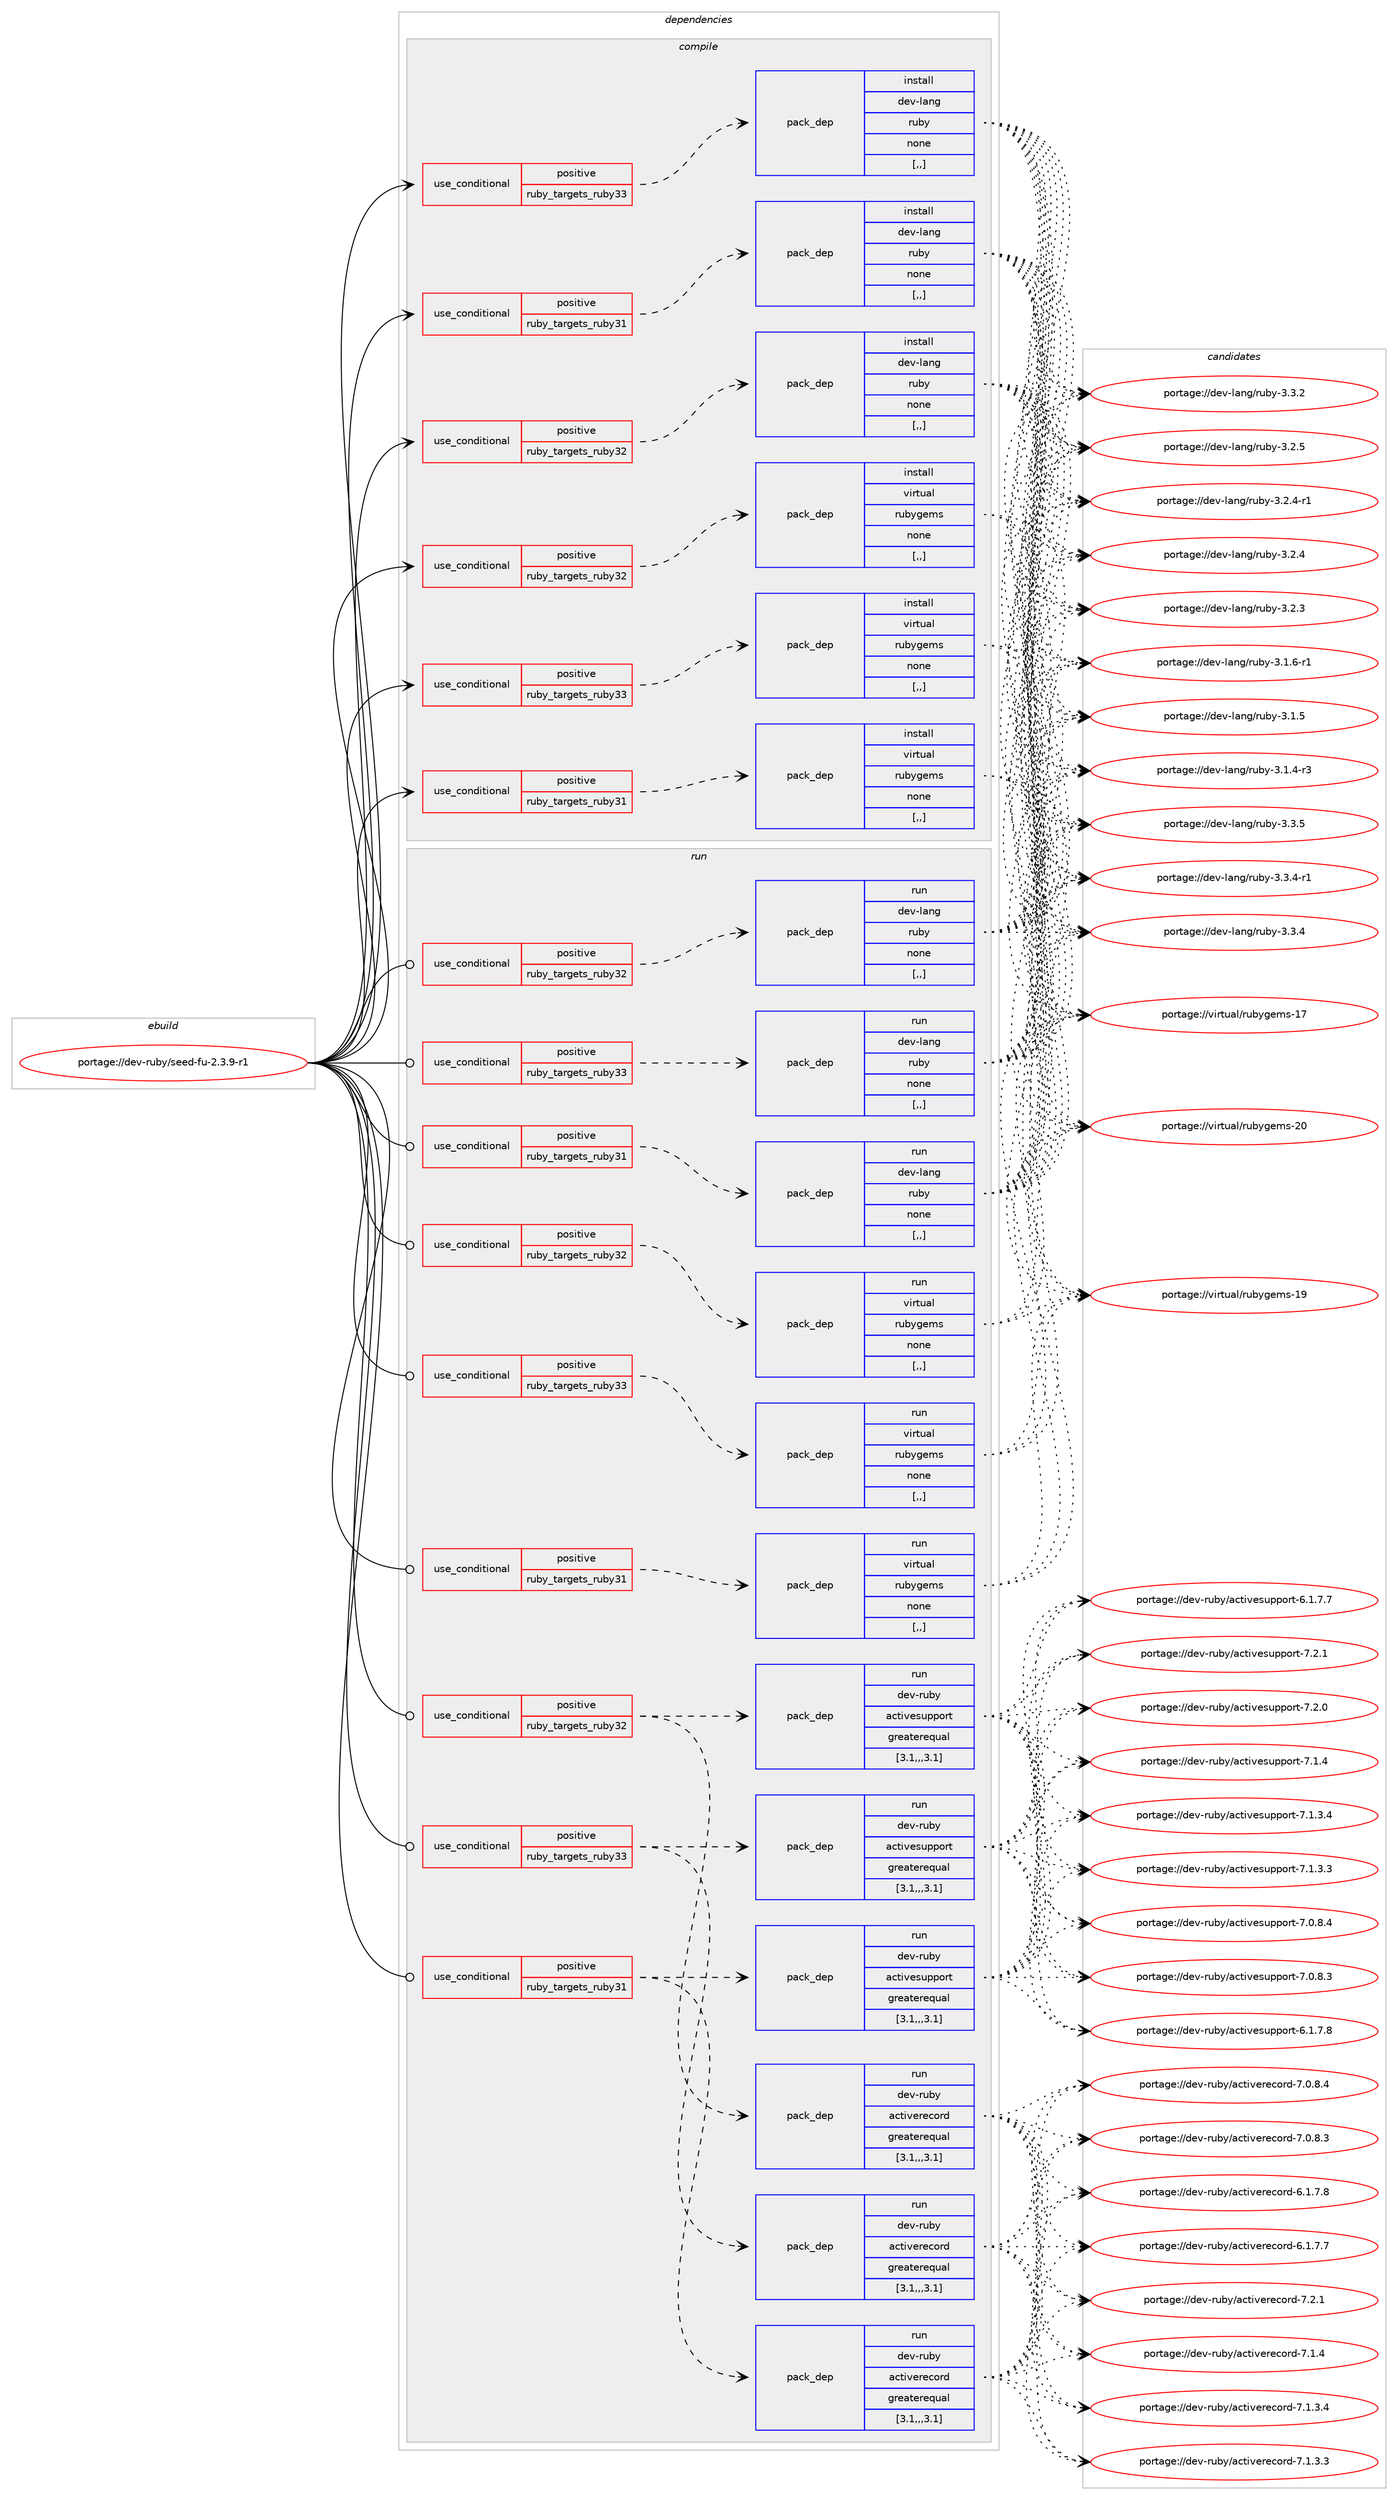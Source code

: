 digraph prolog {

# *************
# Graph options
# *************

newrank=true;
concentrate=true;
compound=true;
graph [rankdir=LR,fontname=Helvetica,fontsize=10,ranksep=1.5];#, ranksep=2.5, nodesep=0.2];
edge  [arrowhead=vee];
node  [fontname=Helvetica,fontsize=10];

# **********
# The ebuild
# **********

subgraph cluster_leftcol {
color=gray;
label=<<i>ebuild</i>>;
id [label="portage://dev-ruby/seed-fu-2.3.9-r1", color=red, width=4, href="../dev-ruby/seed-fu-2.3.9-r1.svg"];
}

# ****************
# The dependencies
# ****************

subgraph cluster_midcol {
color=gray;
label=<<i>dependencies</i>>;
subgraph cluster_compile {
fillcolor="#eeeeee";
style=filled;
label=<<i>compile</i>>;
subgraph cond187426 {
dependency698994 [label=<<TABLE BORDER="0" CELLBORDER="1" CELLSPACING="0" CELLPADDING="4"><TR><TD ROWSPAN="3" CELLPADDING="10">use_conditional</TD></TR><TR><TD>positive</TD></TR><TR><TD>ruby_targets_ruby31</TD></TR></TABLE>>, shape=none, color=red];
subgraph pack506587 {
dependency698995 [label=<<TABLE BORDER="0" CELLBORDER="1" CELLSPACING="0" CELLPADDING="4" WIDTH="220"><TR><TD ROWSPAN="6" CELLPADDING="30">pack_dep</TD></TR><TR><TD WIDTH="110">install</TD></TR><TR><TD>dev-lang</TD></TR><TR><TD>ruby</TD></TR><TR><TD>none</TD></TR><TR><TD>[,,]</TD></TR></TABLE>>, shape=none, color=blue];
}
dependency698994:e -> dependency698995:w [weight=20,style="dashed",arrowhead="vee"];
}
id:e -> dependency698994:w [weight=20,style="solid",arrowhead="vee"];
subgraph cond187427 {
dependency698996 [label=<<TABLE BORDER="0" CELLBORDER="1" CELLSPACING="0" CELLPADDING="4"><TR><TD ROWSPAN="3" CELLPADDING="10">use_conditional</TD></TR><TR><TD>positive</TD></TR><TR><TD>ruby_targets_ruby31</TD></TR></TABLE>>, shape=none, color=red];
subgraph pack506588 {
dependency698997 [label=<<TABLE BORDER="0" CELLBORDER="1" CELLSPACING="0" CELLPADDING="4" WIDTH="220"><TR><TD ROWSPAN="6" CELLPADDING="30">pack_dep</TD></TR><TR><TD WIDTH="110">install</TD></TR><TR><TD>virtual</TD></TR><TR><TD>rubygems</TD></TR><TR><TD>none</TD></TR><TR><TD>[,,]</TD></TR></TABLE>>, shape=none, color=blue];
}
dependency698996:e -> dependency698997:w [weight=20,style="dashed",arrowhead="vee"];
}
id:e -> dependency698996:w [weight=20,style="solid",arrowhead="vee"];
subgraph cond187428 {
dependency698998 [label=<<TABLE BORDER="0" CELLBORDER="1" CELLSPACING="0" CELLPADDING="4"><TR><TD ROWSPAN="3" CELLPADDING="10">use_conditional</TD></TR><TR><TD>positive</TD></TR><TR><TD>ruby_targets_ruby32</TD></TR></TABLE>>, shape=none, color=red];
subgraph pack506589 {
dependency698999 [label=<<TABLE BORDER="0" CELLBORDER="1" CELLSPACING="0" CELLPADDING="4" WIDTH="220"><TR><TD ROWSPAN="6" CELLPADDING="30">pack_dep</TD></TR><TR><TD WIDTH="110">install</TD></TR><TR><TD>dev-lang</TD></TR><TR><TD>ruby</TD></TR><TR><TD>none</TD></TR><TR><TD>[,,]</TD></TR></TABLE>>, shape=none, color=blue];
}
dependency698998:e -> dependency698999:w [weight=20,style="dashed",arrowhead="vee"];
}
id:e -> dependency698998:w [weight=20,style="solid",arrowhead="vee"];
subgraph cond187429 {
dependency699000 [label=<<TABLE BORDER="0" CELLBORDER="1" CELLSPACING="0" CELLPADDING="4"><TR><TD ROWSPAN="3" CELLPADDING="10">use_conditional</TD></TR><TR><TD>positive</TD></TR><TR><TD>ruby_targets_ruby32</TD></TR></TABLE>>, shape=none, color=red];
subgraph pack506590 {
dependency699001 [label=<<TABLE BORDER="0" CELLBORDER="1" CELLSPACING="0" CELLPADDING="4" WIDTH="220"><TR><TD ROWSPAN="6" CELLPADDING="30">pack_dep</TD></TR><TR><TD WIDTH="110">install</TD></TR><TR><TD>virtual</TD></TR><TR><TD>rubygems</TD></TR><TR><TD>none</TD></TR><TR><TD>[,,]</TD></TR></TABLE>>, shape=none, color=blue];
}
dependency699000:e -> dependency699001:w [weight=20,style="dashed",arrowhead="vee"];
}
id:e -> dependency699000:w [weight=20,style="solid",arrowhead="vee"];
subgraph cond187430 {
dependency699002 [label=<<TABLE BORDER="0" CELLBORDER="1" CELLSPACING="0" CELLPADDING="4"><TR><TD ROWSPAN="3" CELLPADDING="10">use_conditional</TD></TR><TR><TD>positive</TD></TR><TR><TD>ruby_targets_ruby33</TD></TR></TABLE>>, shape=none, color=red];
subgraph pack506591 {
dependency699003 [label=<<TABLE BORDER="0" CELLBORDER="1" CELLSPACING="0" CELLPADDING="4" WIDTH="220"><TR><TD ROWSPAN="6" CELLPADDING="30">pack_dep</TD></TR><TR><TD WIDTH="110">install</TD></TR><TR><TD>dev-lang</TD></TR><TR><TD>ruby</TD></TR><TR><TD>none</TD></TR><TR><TD>[,,]</TD></TR></TABLE>>, shape=none, color=blue];
}
dependency699002:e -> dependency699003:w [weight=20,style="dashed",arrowhead="vee"];
}
id:e -> dependency699002:w [weight=20,style="solid",arrowhead="vee"];
subgraph cond187431 {
dependency699004 [label=<<TABLE BORDER="0" CELLBORDER="1" CELLSPACING="0" CELLPADDING="4"><TR><TD ROWSPAN="3" CELLPADDING="10">use_conditional</TD></TR><TR><TD>positive</TD></TR><TR><TD>ruby_targets_ruby33</TD></TR></TABLE>>, shape=none, color=red];
subgraph pack506592 {
dependency699005 [label=<<TABLE BORDER="0" CELLBORDER="1" CELLSPACING="0" CELLPADDING="4" WIDTH="220"><TR><TD ROWSPAN="6" CELLPADDING="30">pack_dep</TD></TR><TR><TD WIDTH="110">install</TD></TR><TR><TD>virtual</TD></TR><TR><TD>rubygems</TD></TR><TR><TD>none</TD></TR><TR><TD>[,,]</TD></TR></TABLE>>, shape=none, color=blue];
}
dependency699004:e -> dependency699005:w [weight=20,style="dashed",arrowhead="vee"];
}
id:e -> dependency699004:w [weight=20,style="solid",arrowhead="vee"];
}
subgraph cluster_compileandrun {
fillcolor="#eeeeee";
style=filled;
label=<<i>compile and run</i>>;
}
subgraph cluster_run {
fillcolor="#eeeeee";
style=filled;
label=<<i>run</i>>;
subgraph cond187432 {
dependency699006 [label=<<TABLE BORDER="0" CELLBORDER="1" CELLSPACING="0" CELLPADDING="4"><TR><TD ROWSPAN="3" CELLPADDING="10">use_conditional</TD></TR><TR><TD>positive</TD></TR><TR><TD>ruby_targets_ruby31</TD></TR></TABLE>>, shape=none, color=red];
subgraph pack506593 {
dependency699007 [label=<<TABLE BORDER="0" CELLBORDER="1" CELLSPACING="0" CELLPADDING="4" WIDTH="220"><TR><TD ROWSPAN="6" CELLPADDING="30">pack_dep</TD></TR><TR><TD WIDTH="110">run</TD></TR><TR><TD>dev-lang</TD></TR><TR><TD>ruby</TD></TR><TR><TD>none</TD></TR><TR><TD>[,,]</TD></TR></TABLE>>, shape=none, color=blue];
}
dependency699006:e -> dependency699007:w [weight=20,style="dashed",arrowhead="vee"];
}
id:e -> dependency699006:w [weight=20,style="solid",arrowhead="odot"];
subgraph cond187433 {
dependency699008 [label=<<TABLE BORDER="0" CELLBORDER="1" CELLSPACING="0" CELLPADDING="4"><TR><TD ROWSPAN="3" CELLPADDING="10">use_conditional</TD></TR><TR><TD>positive</TD></TR><TR><TD>ruby_targets_ruby31</TD></TR></TABLE>>, shape=none, color=red];
subgraph pack506594 {
dependency699009 [label=<<TABLE BORDER="0" CELLBORDER="1" CELLSPACING="0" CELLPADDING="4" WIDTH="220"><TR><TD ROWSPAN="6" CELLPADDING="30">pack_dep</TD></TR><TR><TD WIDTH="110">run</TD></TR><TR><TD>dev-ruby</TD></TR><TR><TD>activerecord</TD></TR><TR><TD>greaterequal</TD></TR><TR><TD>[3.1,,,3.1]</TD></TR></TABLE>>, shape=none, color=blue];
}
dependency699008:e -> dependency699009:w [weight=20,style="dashed",arrowhead="vee"];
subgraph pack506595 {
dependency699010 [label=<<TABLE BORDER="0" CELLBORDER="1" CELLSPACING="0" CELLPADDING="4" WIDTH="220"><TR><TD ROWSPAN="6" CELLPADDING="30">pack_dep</TD></TR><TR><TD WIDTH="110">run</TD></TR><TR><TD>dev-ruby</TD></TR><TR><TD>activesupport</TD></TR><TR><TD>greaterequal</TD></TR><TR><TD>[3.1,,,3.1]</TD></TR></TABLE>>, shape=none, color=blue];
}
dependency699008:e -> dependency699010:w [weight=20,style="dashed",arrowhead="vee"];
}
id:e -> dependency699008:w [weight=20,style="solid",arrowhead="odot"];
subgraph cond187434 {
dependency699011 [label=<<TABLE BORDER="0" CELLBORDER="1" CELLSPACING="0" CELLPADDING="4"><TR><TD ROWSPAN="3" CELLPADDING="10">use_conditional</TD></TR><TR><TD>positive</TD></TR><TR><TD>ruby_targets_ruby31</TD></TR></TABLE>>, shape=none, color=red];
subgraph pack506596 {
dependency699012 [label=<<TABLE BORDER="0" CELLBORDER="1" CELLSPACING="0" CELLPADDING="4" WIDTH="220"><TR><TD ROWSPAN="6" CELLPADDING="30">pack_dep</TD></TR><TR><TD WIDTH="110">run</TD></TR><TR><TD>virtual</TD></TR><TR><TD>rubygems</TD></TR><TR><TD>none</TD></TR><TR><TD>[,,]</TD></TR></TABLE>>, shape=none, color=blue];
}
dependency699011:e -> dependency699012:w [weight=20,style="dashed",arrowhead="vee"];
}
id:e -> dependency699011:w [weight=20,style="solid",arrowhead="odot"];
subgraph cond187435 {
dependency699013 [label=<<TABLE BORDER="0" CELLBORDER="1" CELLSPACING="0" CELLPADDING="4"><TR><TD ROWSPAN="3" CELLPADDING="10">use_conditional</TD></TR><TR><TD>positive</TD></TR><TR><TD>ruby_targets_ruby32</TD></TR></TABLE>>, shape=none, color=red];
subgraph pack506597 {
dependency699014 [label=<<TABLE BORDER="0" CELLBORDER="1" CELLSPACING="0" CELLPADDING="4" WIDTH="220"><TR><TD ROWSPAN="6" CELLPADDING="30">pack_dep</TD></TR><TR><TD WIDTH="110">run</TD></TR><TR><TD>dev-lang</TD></TR><TR><TD>ruby</TD></TR><TR><TD>none</TD></TR><TR><TD>[,,]</TD></TR></TABLE>>, shape=none, color=blue];
}
dependency699013:e -> dependency699014:w [weight=20,style="dashed",arrowhead="vee"];
}
id:e -> dependency699013:w [weight=20,style="solid",arrowhead="odot"];
subgraph cond187436 {
dependency699015 [label=<<TABLE BORDER="0" CELLBORDER="1" CELLSPACING="0" CELLPADDING="4"><TR><TD ROWSPAN="3" CELLPADDING="10">use_conditional</TD></TR><TR><TD>positive</TD></TR><TR><TD>ruby_targets_ruby32</TD></TR></TABLE>>, shape=none, color=red];
subgraph pack506598 {
dependency699016 [label=<<TABLE BORDER="0" CELLBORDER="1" CELLSPACING="0" CELLPADDING="4" WIDTH="220"><TR><TD ROWSPAN="6" CELLPADDING="30">pack_dep</TD></TR><TR><TD WIDTH="110">run</TD></TR><TR><TD>dev-ruby</TD></TR><TR><TD>activerecord</TD></TR><TR><TD>greaterequal</TD></TR><TR><TD>[3.1,,,3.1]</TD></TR></TABLE>>, shape=none, color=blue];
}
dependency699015:e -> dependency699016:w [weight=20,style="dashed",arrowhead="vee"];
subgraph pack506599 {
dependency699017 [label=<<TABLE BORDER="0" CELLBORDER="1" CELLSPACING="0" CELLPADDING="4" WIDTH="220"><TR><TD ROWSPAN="6" CELLPADDING="30">pack_dep</TD></TR><TR><TD WIDTH="110">run</TD></TR><TR><TD>dev-ruby</TD></TR><TR><TD>activesupport</TD></TR><TR><TD>greaterequal</TD></TR><TR><TD>[3.1,,,3.1]</TD></TR></TABLE>>, shape=none, color=blue];
}
dependency699015:e -> dependency699017:w [weight=20,style="dashed",arrowhead="vee"];
}
id:e -> dependency699015:w [weight=20,style="solid",arrowhead="odot"];
subgraph cond187437 {
dependency699018 [label=<<TABLE BORDER="0" CELLBORDER="1" CELLSPACING="0" CELLPADDING="4"><TR><TD ROWSPAN="3" CELLPADDING="10">use_conditional</TD></TR><TR><TD>positive</TD></TR><TR><TD>ruby_targets_ruby32</TD></TR></TABLE>>, shape=none, color=red];
subgraph pack506600 {
dependency699019 [label=<<TABLE BORDER="0" CELLBORDER="1" CELLSPACING="0" CELLPADDING="4" WIDTH="220"><TR><TD ROWSPAN="6" CELLPADDING="30">pack_dep</TD></TR><TR><TD WIDTH="110">run</TD></TR><TR><TD>virtual</TD></TR><TR><TD>rubygems</TD></TR><TR><TD>none</TD></TR><TR><TD>[,,]</TD></TR></TABLE>>, shape=none, color=blue];
}
dependency699018:e -> dependency699019:w [weight=20,style="dashed",arrowhead="vee"];
}
id:e -> dependency699018:w [weight=20,style="solid",arrowhead="odot"];
subgraph cond187438 {
dependency699020 [label=<<TABLE BORDER="0" CELLBORDER="1" CELLSPACING="0" CELLPADDING="4"><TR><TD ROWSPAN="3" CELLPADDING="10">use_conditional</TD></TR><TR><TD>positive</TD></TR><TR><TD>ruby_targets_ruby33</TD></TR></TABLE>>, shape=none, color=red];
subgraph pack506601 {
dependency699021 [label=<<TABLE BORDER="0" CELLBORDER="1" CELLSPACING="0" CELLPADDING="4" WIDTH="220"><TR><TD ROWSPAN="6" CELLPADDING="30">pack_dep</TD></TR><TR><TD WIDTH="110">run</TD></TR><TR><TD>dev-lang</TD></TR><TR><TD>ruby</TD></TR><TR><TD>none</TD></TR><TR><TD>[,,]</TD></TR></TABLE>>, shape=none, color=blue];
}
dependency699020:e -> dependency699021:w [weight=20,style="dashed",arrowhead="vee"];
}
id:e -> dependency699020:w [weight=20,style="solid",arrowhead="odot"];
subgraph cond187439 {
dependency699022 [label=<<TABLE BORDER="0" CELLBORDER="1" CELLSPACING="0" CELLPADDING="4"><TR><TD ROWSPAN="3" CELLPADDING="10">use_conditional</TD></TR><TR><TD>positive</TD></TR><TR><TD>ruby_targets_ruby33</TD></TR></TABLE>>, shape=none, color=red];
subgraph pack506602 {
dependency699023 [label=<<TABLE BORDER="0" CELLBORDER="1" CELLSPACING="0" CELLPADDING="4" WIDTH="220"><TR><TD ROWSPAN="6" CELLPADDING="30">pack_dep</TD></TR><TR><TD WIDTH="110">run</TD></TR><TR><TD>dev-ruby</TD></TR><TR><TD>activerecord</TD></TR><TR><TD>greaterequal</TD></TR><TR><TD>[3.1,,,3.1]</TD></TR></TABLE>>, shape=none, color=blue];
}
dependency699022:e -> dependency699023:w [weight=20,style="dashed",arrowhead="vee"];
subgraph pack506603 {
dependency699024 [label=<<TABLE BORDER="0" CELLBORDER="1" CELLSPACING="0" CELLPADDING="4" WIDTH="220"><TR><TD ROWSPAN="6" CELLPADDING="30">pack_dep</TD></TR><TR><TD WIDTH="110">run</TD></TR><TR><TD>dev-ruby</TD></TR><TR><TD>activesupport</TD></TR><TR><TD>greaterequal</TD></TR><TR><TD>[3.1,,,3.1]</TD></TR></TABLE>>, shape=none, color=blue];
}
dependency699022:e -> dependency699024:w [weight=20,style="dashed",arrowhead="vee"];
}
id:e -> dependency699022:w [weight=20,style="solid",arrowhead="odot"];
subgraph cond187440 {
dependency699025 [label=<<TABLE BORDER="0" CELLBORDER="1" CELLSPACING="0" CELLPADDING="4"><TR><TD ROWSPAN="3" CELLPADDING="10">use_conditional</TD></TR><TR><TD>positive</TD></TR><TR><TD>ruby_targets_ruby33</TD></TR></TABLE>>, shape=none, color=red];
subgraph pack506604 {
dependency699026 [label=<<TABLE BORDER="0" CELLBORDER="1" CELLSPACING="0" CELLPADDING="4" WIDTH="220"><TR><TD ROWSPAN="6" CELLPADDING="30">pack_dep</TD></TR><TR><TD WIDTH="110">run</TD></TR><TR><TD>virtual</TD></TR><TR><TD>rubygems</TD></TR><TR><TD>none</TD></TR><TR><TD>[,,]</TD></TR></TABLE>>, shape=none, color=blue];
}
dependency699025:e -> dependency699026:w [weight=20,style="dashed",arrowhead="vee"];
}
id:e -> dependency699025:w [weight=20,style="solid",arrowhead="odot"];
}
}

# **************
# The candidates
# **************

subgraph cluster_choices {
rank=same;
color=gray;
label=<<i>candidates</i>>;

subgraph choice506587 {
color=black;
nodesep=1;
choice10010111845108971101034711411798121455146514653 [label="portage://dev-lang/ruby-3.3.5", color=red, width=4,href="../dev-lang/ruby-3.3.5.svg"];
choice100101118451089711010347114117981214551465146524511449 [label="portage://dev-lang/ruby-3.3.4-r1", color=red, width=4,href="../dev-lang/ruby-3.3.4-r1.svg"];
choice10010111845108971101034711411798121455146514652 [label="portage://dev-lang/ruby-3.3.4", color=red, width=4,href="../dev-lang/ruby-3.3.4.svg"];
choice10010111845108971101034711411798121455146514650 [label="portage://dev-lang/ruby-3.3.2", color=red, width=4,href="../dev-lang/ruby-3.3.2.svg"];
choice10010111845108971101034711411798121455146504653 [label="portage://dev-lang/ruby-3.2.5", color=red, width=4,href="../dev-lang/ruby-3.2.5.svg"];
choice100101118451089711010347114117981214551465046524511449 [label="portage://dev-lang/ruby-3.2.4-r1", color=red, width=4,href="../dev-lang/ruby-3.2.4-r1.svg"];
choice10010111845108971101034711411798121455146504652 [label="portage://dev-lang/ruby-3.2.4", color=red, width=4,href="../dev-lang/ruby-3.2.4.svg"];
choice10010111845108971101034711411798121455146504651 [label="portage://dev-lang/ruby-3.2.3", color=red, width=4,href="../dev-lang/ruby-3.2.3.svg"];
choice100101118451089711010347114117981214551464946544511449 [label="portage://dev-lang/ruby-3.1.6-r1", color=red, width=4,href="../dev-lang/ruby-3.1.6-r1.svg"];
choice10010111845108971101034711411798121455146494653 [label="portage://dev-lang/ruby-3.1.5", color=red, width=4,href="../dev-lang/ruby-3.1.5.svg"];
choice100101118451089711010347114117981214551464946524511451 [label="portage://dev-lang/ruby-3.1.4-r3", color=red, width=4,href="../dev-lang/ruby-3.1.4-r3.svg"];
dependency698995:e -> choice10010111845108971101034711411798121455146514653:w [style=dotted,weight="100"];
dependency698995:e -> choice100101118451089711010347114117981214551465146524511449:w [style=dotted,weight="100"];
dependency698995:e -> choice10010111845108971101034711411798121455146514652:w [style=dotted,weight="100"];
dependency698995:e -> choice10010111845108971101034711411798121455146514650:w [style=dotted,weight="100"];
dependency698995:e -> choice10010111845108971101034711411798121455146504653:w [style=dotted,weight="100"];
dependency698995:e -> choice100101118451089711010347114117981214551465046524511449:w [style=dotted,weight="100"];
dependency698995:e -> choice10010111845108971101034711411798121455146504652:w [style=dotted,weight="100"];
dependency698995:e -> choice10010111845108971101034711411798121455146504651:w [style=dotted,weight="100"];
dependency698995:e -> choice100101118451089711010347114117981214551464946544511449:w [style=dotted,weight="100"];
dependency698995:e -> choice10010111845108971101034711411798121455146494653:w [style=dotted,weight="100"];
dependency698995:e -> choice100101118451089711010347114117981214551464946524511451:w [style=dotted,weight="100"];
}
subgraph choice506588 {
color=black;
nodesep=1;
choice118105114116117971084711411798121103101109115455048 [label="portage://virtual/rubygems-20", color=red, width=4,href="../virtual/rubygems-20.svg"];
choice118105114116117971084711411798121103101109115454957 [label="portage://virtual/rubygems-19", color=red, width=4,href="../virtual/rubygems-19.svg"];
choice118105114116117971084711411798121103101109115454955 [label="portage://virtual/rubygems-17", color=red, width=4,href="../virtual/rubygems-17.svg"];
dependency698997:e -> choice118105114116117971084711411798121103101109115455048:w [style=dotted,weight="100"];
dependency698997:e -> choice118105114116117971084711411798121103101109115454957:w [style=dotted,weight="100"];
dependency698997:e -> choice118105114116117971084711411798121103101109115454955:w [style=dotted,weight="100"];
}
subgraph choice506589 {
color=black;
nodesep=1;
choice10010111845108971101034711411798121455146514653 [label="portage://dev-lang/ruby-3.3.5", color=red, width=4,href="../dev-lang/ruby-3.3.5.svg"];
choice100101118451089711010347114117981214551465146524511449 [label="portage://dev-lang/ruby-3.3.4-r1", color=red, width=4,href="../dev-lang/ruby-3.3.4-r1.svg"];
choice10010111845108971101034711411798121455146514652 [label="portage://dev-lang/ruby-3.3.4", color=red, width=4,href="../dev-lang/ruby-3.3.4.svg"];
choice10010111845108971101034711411798121455146514650 [label="portage://dev-lang/ruby-3.3.2", color=red, width=4,href="../dev-lang/ruby-3.3.2.svg"];
choice10010111845108971101034711411798121455146504653 [label="portage://dev-lang/ruby-3.2.5", color=red, width=4,href="../dev-lang/ruby-3.2.5.svg"];
choice100101118451089711010347114117981214551465046524511449 [label="portage://dev-lang/ruby-3.2.4-r1", color=red, width=4,href="../dev-lang/ruby-3.2.4-r1.svg"];
choice10010111845108971101034711411798121455146504652 [label="portage://dev-lang/ruby-3.2.4", color=red, width=4,href="../dev-lang/ruby-3.2.4.svg"];
choice10010111845108971101034711411798121455146504651 [label="portage://dev-lang/ruby-3.2.3", color=red, width=4,href="../dev-lang/ruby-3.2.3.svg"];
choice100101118451089711010347114117981214551464946544511449 [label="portage://dev-lang/ruby-3.1.6-r1", color=red, width=4,href="../dev-lang/ruby-3.1.6-r1.svg"];
choice10010111845108971101034711411798121455146494653 [label="portage://dev-lang/ruby-3.1.5", color=red, width=4,href="../dev-lang/ruby-3.1.5.svg"];
choice100101118451089711010347114117981214551464946524511451 [label="portage://dev-lang/ruby-3.1.4-r3", color=red, width=4,href="../dev-lang/ruby-3.1.4-r3.svg"];
dependency698999:e -> choice10010111845108971101034711411798121455146514653:w [style=dotted,weight="100"];
dependency698999:e -> choice100101118451089711010347114117981214551465146524511449:w [style=dotted,weight="100"];
dependency698999:e -> choice10010111845108971101034711411798121455146514652:w [style=dotted,weight="100"];
dependency698999:e -> choice10010111845108971101034711411798121455146514650:w [style=dotted,weight="100"];
dependency698999:e -> choice10010111845108971101034711411798121455146504653:w [style=dotted,weight="100"];
dependency698999:e -> choice100101118451089711010347114117981214551465046524511449:w [style=dotted,weight="100"];
dependency698999:e -> choice10010111845108971101034711411798121455146504652:w [style=dotted,weight="100"];
dependency698999:e -> choice10010111845108971101034711411798121455146504651:w [style=dotted,weight="100"];
dependency698999:e -> choice100101118451089711010347114117981214551464946544511449:w [style=dotted,weight="100"];
dependency698999:e -> choice10010111845108971101034711411798121455146494653:w [style=dotted,weight="100"];
dependency698999:e -> choice100101118451089711010347114117981214551464946524511451:w [style=dotted,weight="100"];
}
subgraph choice506590 {
color=black;
nodesep=1;
choice118105114116117971084711411798121103101109115455048 [label="portage://virtual/rubygems-20", color=red, width=4,href="../virtual/rubygems-20.svg"];
choice118105114116117971084711411798121103101109115454957 [label="portage://virtual/rubygems-19", color=red, width=4,href="../virtual/rubygems-19.svg"];
choice118105114116117971084711411798121103101109115454955 [label="portage://virtual/rubygems-17", color=red, width=4,href="../virtual/rubygems-17.svg"];
dependency699001:e -> choice118105114116117971084711411798121103101109115455048:w [style=dotted,weight="100"];
dependency699001:e -> choice118105114116117971084711411798121103101109115454957:w [style=dotted,weight="100"];
dependency699001:e -> choice118105114116117971084711411798121103101109115454955:w [style=dotted,weight="100"];
}
subgraph choice506591 {
color=black;
nodesep=1;
choice10010111845108971101034711411798121455146514653 [label="portage://dev-lang/ruby-3.3.5", color=red, width=4,href="../dev-lang/ruby-3.3.5.svg"];
choice100101118451089711010347114117981214551465146524511449 [label="portage://dev-lang/ruby-3.3.4-r1", color=red, width=4,href="../dev-lang/ruby-3.3.4-r1.svg"];
choice10010111845108971101034711411798121455146514652 [label="portage://dev-lang/ruby-3.3.4", color=red, width=4,href="../dev-lang/ruby-3.3.4.svg"];
choice10010111845108971101034711411798121455146514650 [label="portage://dev-lang/ruby-3.3.2", color=red, width=4,href="../dev-lang/ruby-3.3.2.svg"];
choice10010111845108971101034711411798121455146504653 [label="portage://dev-lang/ruby-3.2.5", color=red, width=4,href="../dev-lang/ruby-3.2.5.svg"];
choice100101118451089711010347114117981214551465046524511449 [label="portage://dev-lang/ruby-3.2.4-r1", color=red, width=4,href="../dev-lang/ruby-3.2.4-r1.svg"];
choice10010111845108971101034711411798121455146504652 [label="portage://dev-lang/ruby-3.2.4", color=red, width=4,href="../dev-lang/ruby-3.2.4.svg"];
choice10010111845108971101034711411798121455146504651 [label="portage://dev-lang/ruby-3.2.3", color=red, width=4,href="../dev-lang/ruby-3.2.3.svg"];
choice100101118451089711010347114117981214551464946544511449 [label="portage://dev-lang/ruby-3.1.6-r1", color=red, width=4,href="../dev-lang/ruby-3.1.6-r1.svg"];
choice10010111845108971101034711411798121455146494653 [label="portage://dev-lang/ruby-3.1.5", color=red, width=4,href="../dev-lang/ruby-3.1.5.svg"];
choice100101118451089711010347114117981214551464946524511451 [label="portage://dev-lang/ruby-3.1.4-r3", color=red, width=4,href="../dev-lang/ruby-3.1.4-r3.svg"];
dependency699003:e -> choice10010111845108971101034711411798121455146514653:w [style=dotted,weight="100"];
dependency699003:e -> choice100101118451089711010347114117981214551465146524511449:w [style=dotted,weight="100"];
dependency699003:e -> choice10010111845108971101034711411798121455146514652:w [style=dotted,weight="100"];
dependency699003:e -> choice10010111845108971101034711411798121455146514650:w [style=dotted,weight="100"];
dependency699003:e -> choice10010111845108971101034711411798121455146504653:w [style=dotted,weight="100"];
dependency699003:e -> choice100101118451089711010347114117981214551465046524511449:w [style=dotted,weight="100"];
dependency699003:e -> choice10010111845108971101034711411798121455146504652:w [style=dotted,weight="100"];
dependency699003:e -> choice10010111845108971101034711411798121455146504651:w [style=dotted,weight="100"];
dependency699003:e -> choice100101118451089711010347114117981214551464946544511449:w [style=dotted,weight="100"];
dependency699003:e -> choice10010111845108971101034711411798121455146494653:w [style=dotted,weight="100"];
dependency699003:e -> choice100101118451089711010347114117981214551464946524511451:w [style=dotted,weight="100"];
}
subgraph choice506592 {
color=black;
nodesep=1;
choice118105114116117971084711411798121103101109115455048 [label="portage://virtual/rubygems-20", color=red, width=4,href="../virtual/rubygems-20.svg"];
choice118105114116117971084711411798121103101109115454957 [label="portage://virtual/rubygems-19", color=red, width=4,href="../virtual/rubygems-19.svg"];
choice118105114116117971084711411798121103101109115454955 [label="portage://virtual/rubygems-17", color=red, width=4,href="../virtual/rubygems-17.svg"];
dependency699005:e -> choice118105114116117971084711411798121103101109115455048:w [style=dotted,weight="100"];
dependency699005:e -> choice118105114116117971084711411798121103101109115454957:w [style=dotted,weight="100"];
dependency699005:e -> choice118105114116117971084711411798121103101109115454955:w [style=dotted,weight="100"];
}
subgraph choice506593 {
color=black;
nodesep=1;
choice10010111845108971101034711411798121455146514653 [label="portage://dev-lang/ruby-3.3.5", color=red, width=4,href="../dev-lang/ruby-3.3.5.svg"];
choice100101118451089711010347114117981214551465146524511449 [label="portage://dev-lang/ruby-3.3.4-r1", color=red, width=4,href="../dev-lang/ruby-3.3.4-r1.svg"];
choice10010111845108971101034711411798121455146514652 [label="portage://dev-lang/ruby-3.3.4", color=red, width=4,href="../dev-lang/ruby-3.3.4.svg"];
choice10010111845108971101034711411798121455146514650 [label="portage://dev-lang/ruby-3.3.2", color=red, width=4,href="../dev-lang/ruby-3.3.2.svg"];
choice10010111845108971101034711411798121455146504653 [label="portage://dev-lang/ruby-3.2.5", color=red, width=4,href="../dev-lang/ruby-3.2.5.svg"];
choice100101118451089711010347114117981214551465046524511449 [label="portage://dev-lang/ruby-3.2.4-r1", color=red, width=4,href="../dev-lang/ruby-3.2.4-r1.svg"];
choice10010111845108971101034711411798121455146504652 [label="portage://dev-lang/ruby-3.2.4", color=red, width=4,href="../dev-lang/ruby-3.2.4.svg"];
choice10010111845108971101034711411798121455146504651 [label="portage://dev-lang/ruby-3.2.3", color=red, width=4,href="../dev-lang/ruby-3.2.3.svg"];
choice100101118451089711010347114117981214551464946544511449 [label="portage://dev-lang/ruby-3.1.6-r1", color=red, width=4,href="../dev-lang/ruby-3.1.6-r1.svg"];
choice10010111845108971101034711411798121455146494653 [label="portage://dev-lang/ruby-3.1.5", color=red, width=4,href="../dev-lang/ruby-3.1.5.svg"];
choice100101118451089711010347114117981214551464946524511451 [label="portage://dev-lang/ruby-3.1.4-r3", color=red, width=4,href="../dev-lang/ruby-3.1.4-r3.svg"];
dependency699007:e -> choice10010111845108971101034711411798121455146514653:w [style=dotted,weight="100"];
dependency699007:e -> choice100101118451089711010347114117981214551465146524511449:w [style=dotted,weight="100"];
dependency699007:e -> choice10010111845108971101034711411798121455146514652:w [style=dotted,weight="100"];
dependency699007:e -> choice10010111845108971101034711411798121455146514650:w [style=dotted,weight="100"];
dependency699007:e -> choice10010111845108971101034711411798121455146504653:w [style=dotted,weight="100"];
dependency699007:e -> choice100101118451089711010347114117981214551465046524511449:w [style=dotted,weight="100"];
dependency699007:e -> choice10010111845108971101034711411798121455146504652:w [style=dotted,weight="100"];
dependency699007:e -> choice10010111845108971101034711411798121455146504651:w [style=dotted,weight="100"];
dependency699007:e -> choice100101118451089711010347114117981214551464946544511449:w [style=dotted,weight="100"];
dependency699007:e -> choice10010111845108971101034711411798121455146494653:w [style=dotted,weight="100"];
dependency699007:e -> choice100101118451089711010347114117981214551464946524511451:w [style=dotted,weight="100"];
}
subgraph choice506594 {
color=black;
nodesep=1;
choice100101118451141179812147979911610511810111410199111114100455546504649 [label="portage://dev-ruby/activerecord-7.2.1", color=red, width=4,href="../dev-ruby/activerecord-7.2.1.svg"];
choice100101118451141179812147979911610511810111410199111114100455546494652 [label="portage://dev-ruby/activerecord-7.1.4", color=red, width=4,href="../dev-ruby/activerecord-7.1.4.svg"];
choice1001011184511411798121479799116105118101114101991111141004555464946514652 [label="portage://dev-ruby/activerecord-7.1.3.4", color=red, width=4,href="../dev-ruby/activerecord-7.1.3.4.svg"];
choice1001011184511411798121479799116105118101114101991111141004555464946514651 [label="portage://dev-ruby/activerecord-7.1.3.3", color=red, width=4,href="../dev-ruby/activerecord-7.1.3.3.svg"];
choice1001011184511411798121479799116105118101114101991111141004555464846564652 [label="portage://dev-ruby/activerecord-7.0.8.4", color=red, width=4,href="../dev-ruby/activerecord-7.0.8.4.svg"];
choice1001011184511411798121479799116105118101114101991111141004555464846564651 [label="portage://dev-ruby/activerecord-7.0.8.3", color=red, width=4,href="../dev-ruby/activerecord-7.0.8.3.svg"];
choice1001011184511411798121479799116105118101114101991111141004554464946554656 [label="portage://dev-ruby/activerecord-6.1.7.8", color=red, width=4,href="../dev-ruby/activerecord-6.1.7.8.svg"];
choice1001011184511411798121479799116105118101114101991111141004554464946554655 [label="portage://dev-ruby/activerecord-6.1.7.7", color=red, width=4,href="../dev-ruby/activerecord-6.1.7.7.svg"];
dependency699009:e -> choice100101118451141179812147979911610511810111410199111114100455546504649:w [style=dotted,weight="100"];
dependency699009:e -> choice100101118451141179812147979911610511810111410199111114100455546494652:w [style=dotted,weight="100"];
dependency699009:e -> choice1001011184511411798121479799116105118101114101991111141004555464946514652:w [style=dotted,weight="100"];
dependency699009:e -> choice1001011184511411798121479799116105118101114101991111141004555464946514651:w [style=dotted,weight="100"];
dependency699009:e -> choice1001011184511411798121479799116105118101114101991111141004555464846564652:w [style=dotted,weight="100"];
dependency699009:e -> choice1001011184511411798121479799116105118101114101991111141004555464846564651:w [style=dotted,weight="100"];
dependency699009:e -> choice1001011184511411798121479799116105118101114101991111141004554464946554656:w [style=dotted,weight="100"];
dependency699009:e -> choice1001011184511411798121479799116105118101114101991111141004554464946554655:w [style=dotted,weight="100"];
}
subgraph choice506595 {
color=black;
nodesep=1;
choice1001011184511411798121479799116105118101115117112112111114116455546504649 [label="portage://dev-ruby/activesupport-7.2.1", color=red, width=4,href="../dev-ruby/activesupport-7.2.1.svg"];
choice1001011184511411798121479799116105118101115117112112111114116455546504648 [label="portage://dev-ruby/activesupport-7.2.0", color=red, width=4,href="../dev-ruby/activesupport-7.2.0.svg"];
choice1001011184511411798121479799116105118101115117112112111114116455546494652 [label="portage://dev-ruby/activesupport-7.1.4", color=red, width=4,href="../dev-ruby/activesupport-7.1.4.svg"];
choice10010111845114117981214797991161051181011151171121121111141164555464946514652 [label="portage://dev-ruby/activesupport-7.1.3.4", color=red, width=4,href="../dev-ruby/activesupport-7.1.3.4.svg"];
choice10010111845114117981214797991161051181011151171121121111141164555464946514651 [label="portage://dev-ruby/activesupport-7.1.3.3", color=red, width=4,href="../dev-ruby/activesupport-7.1.3.3.svg"];
choice10010111845114117981214797991161051181011151171121121111141164555464846564652 [label="portage://dev-ruby/activesupport-7.0.8.4", color=red, width=4,href="../dev-ruby/activesupport-7.0.8.4.svg"];
choice10010111845114117981214797991161051181011151171121121111141164555464846564651 [label="portage://dev-ruby/activesupport-7.0.8.3", color=red, width=4,href="../dev-ruby/activesupport-7.0.8.3.svg"];
choice10010111845114117981214797991161051181011151171121121111141164554464946554656 [label="portage://dev-ruby/activesupport-6.1.7.8", color=red, width=4,href="../dev-ruby/activesupport-6.1.7.8.svg"];
choice10010111845114117981214797991161051181011151171121121111141164554464946554655 [label="portage://dev-ruby/activesupport-6.1.7.7", color=red, width=4,href="../dev-ruby/activesupport-6.1.7.7.svg"];
dependency699010:e -> choice1001011184511411798121479799116105118101115117112112111114116455546504649:w [style=dotted,weight="100"];
dependency699010:e -> choice1001011184511411798121479799116105118101115117112112111114116455546504648:w [style=dotted,weight="100"];
dependency699010:e -> choice1001011184511411798121479799116105118101115117112112111114116455546494652:w [style=dotted,weight="100"];
dependency699010:e -> choice10010111845114117981214797991161051181011151171121121111141164555464946514652:w [style=dotted,weight="100"];
dependency699010:e -> choice10010111845114117981214797991161051181011151171121121111141164555464946514651:w [style=dotted,weight="100"];
dependency699010:e -> choice10010111845114117981214797991161051181011151171121121111141164555464846564652:w [style=dotted,weight="100"];
dependency699010:e -> choice10010111845114117981214797991161051181011151171121121111141164555464846564651:w [style=dotted,weight="100"];
dependency699010:e -> choice10010111845114117981214797991161051181011151171121121111141164554464946554656:w [style=dotted,weight="100"];
dependency699010:e -> choice10010111845114117981214797991161051181011151171121121111141164554464946554655:w [style=dotted,weight="100"];
}
subgraph choice506596 {
color=black;
nodesep=1;
choice118105114116117971084711411798121103101109115455048 [label="portage://virtual/rubygems-20", color=red, width=4,href="../virtual/rubygems-20.svg"];
choice118105114116117971084711411798121103101109115454957 [label="portage://virtual/rubygems-19", color=red, width=4,href="../virtual/rubygems-19.svg"];
choice118105114116117971084711411798121103101109115454955 [label="portage://virtual/rubygems-17", color=red, width=4,href="../virtual/rubygems-17.svg"];
dependency699012:e -> choice118105114116117971084711411798121103101109115455048:w [style=dotted,weight="100"];
dependency699012:e -> choice118105114116117971084711411798121103101109115454957:w [style=dotted,weight="100"];
dependency699012:e -> choice118105114116117971084711411798121103101109115454955:w [style=dotted,weight="100"];
}
subgraph choice506597 {
color=black;
nodesep=1;
choice10010111845108971101034711411798121455146514653 [label="portage://dev-lang/ruby-3.3.5", color=red, width=4,href="../dev-lang/ruby-3.3.5.svg"];
choice100101118451089711010347114117981214551465146524511449 [label="portage://dev-lang/ruby-3.3.4-r1", color=red, width=4,href="../dev-lang/ruby-3.3.4-r1.svg"];
choice10010111845108971101034711411798121455146514652 [label="portage://dev-lang/ruby-3.3.4", color=red, width=4,href="../dev-lang/ruby-3.3.4.svg"];
choice10010111845108971101034711411798121455146514650 [label="portage://dev-lang/ruby-3.3.2", color=red, width=4,href="../dev-lang/ruby-3.3.2.svg"];
choice10010111845108971101034711411798121455146504653 [label="portage://dev-lang/ruby-3.2.5", color=red, width=4,href="../dev-lang/ruby-3.2.5.svg"];
choice100101118451089711010347114117981214551465046524511449 [label="portage://dev-lang/ruby-3.2.4-r1", color=red, width=4,href="../dev-lang/ruby-3.2.4-r1.svg"];
choice10010111845108971101034711411798121455146504652 [label="portage://dev-lang/ruby-3.2.4", color=red, width=4,href="../dev-lang/ruby-3.2.4.svg"];
choice10010111845108971101034711411798121455146504651 [label="portage://dev-lang/ruby-3.2.3", color=red, width=4,href="../dev-lang/ruby-3.2.3.svg"];
choice100101118451089711010347114117981214551464946544511449 [label="portage://dev-lang/ruby-3.1.6-r1", color=red, width=4,href="../dev-lang/ruby-3.1.6-r1.svg"];
choice10010111845108971101034711411798121455146494653 [label="portage://dev-lang/ruby-3.1.5", color=red, width=4,href="../dev-lang/ruby-3.1.5.svg"];
choice100101118451089711010347114117981214551464946524511451 [label="portage://dev-lang/ruby-3.1.4-r3", color=red, width=4,href="../dev-lang/ruby-3.1.4-r3.svg"];
dependency699014:e -> choice10010111845108971101034711411798121455146514653:w [style=dotted,weight="100"];
dependency699014:e -> choice100101118451089711010347114117981214551465146524511449:w [style=dotted,weight="100"];
dependency699014:e -> choice10010111845108971101034711411798121455146514652:w [style=dotted,weight="100"];
dependency699014:e -> choice10010111845108971101034711411798121455146514650:w [style=dotted,weight="100"];
dependency699014:e -> choice10010111845108971101034711411798121455146504653:w [style=dotted,weight="100"];
dependency699014:e -> choice100101118451089711010347114117981214551465046524511449:w [style=dotted,weight="100"];
dependency699014:e -> choice10010111845108971101034711411798121455146504652:w [style=dotted,weight="100"];
dependency699014:e -> choice10010111845108971101034711411798121455146504651:w [style=dotted,weight="100"];
dependency699014:e -> choice100101118451089711010347114117981214551464946544511449:w [style=dotted,weight="100"];
dependency699014:e -> choice10010111845108971101034711411798121455146494653:w [style=dotted,weight="100"];
dependency699014:e -> choice100101118451089711010347114117981214551464946524511451:w [style=dotted,weight="100"];
}
subgraph choice506598 {
color=black;
nodesep=1;
choice100101118451141179812147979911610511810111410199111114100455546504649 [label="portage://dev-ruby/activerecord-7.2.1", color=red, width=4,href="../dev-ruby/activerecord-7.2.1.svg"];
choice100101118451141179812147979911610511810111410199111114100455546494652 [label="portage://dev-ruby/activerecord-7.1.4", color=red, width=4,href="../dev-ruby/activerecord-7.1.4.svg"];
choice1001011184511411798121479799116105118101114101991111141004555464946514652 [label="portage://dev-ruby/activerecord-7.1.3.4", color=red, width=4,href="../dev-ruby/activerecord-7.1.3.4.svg"];
choice1001011184511411798121479799116105118101114101991111141004555464946514651 [label="portage://dev-ruby/activerecord-7.1.3.3", color=red, width=4,href="../dev-ruby/activerecord-7.1.3.3.svg"];
choice1001011184511411798121479799116105118101114101991111141004555464846564652 [label="portage://dev-ruby/activerecord-7.0.8.4", color=red, width=4,href="../dev-ruby/activerecord-7.0.8.4.svg"];
choice1001011184511411798121479799116105118101114101991111141004555464846564651 [label="portage://dev-ruby/activerecord-7.0.8.3", color=red, width=4,href="../dev-ruby/activerecord-7.0.8.3.svg"];
choice1001011184511411798121479799116105118101114101991111141004554464946554656 [label="portage://dev-ruby/activerecord-6.1.7.8", color=red, width=4,href="../dev-ruby/activerecord-6.1.7.8.svg"];
choice1001011184511411798121479799116105118101114101991111141004554464946554655 [label="portage://dev-ruby/activerecord-6.1.7.7", color=red, width=4,href="../dev-ruby/activerecord-6.1.7.7.svg"];
dependency699016:e -> choice100101118451141179812147979911610511810111410199111114100455546504649:w [style=dotted,weight="100"];
dependency699016:e -> choice100101118451141179812147979911610511810111410199111114100455546494652:w [style=dotted,weight="100"];
dependency699016:e -> choice1001011184511411798121479799116105118101114101991111141004555464946514652:w [style=dotted,weight="100"];
dependency699016:e -> choice1001011184511411798121479799116105118101114101991111141004555464946514651:w [style=dotted,weight="100"];
dependency699016:e -> choice1001011184511411798121479799116105118101114101991111141004555464846564652:w [style=dotted,weight="100"];
dependency699016:e -> choice1001011184511411798121479799116105118101114101991111141004555464846564651:w [style=dotted,weight="100"];
dependency699016:e -> choice1001011184511411798121479799116105118101114101991111141004554464946554656:w [style=dotted,weight="100"];
dependency699016:e -> choice1001011184511411798121479799116105118101114101991111141004554464946554655:w [style=dotted,weight="100"];
}
subgraph choice506599 {
color=black;
nodesep=1;
choice1001011184511411798121479799116105118101115117112112111114116455546504649 [label="portage://dev-ruby/activesupport-7.2.1", color=red, width=4,href="../dev-ruby/activesupport-7.2.1.svg"];
choice1001011184511411798121479799116105118101115117112112111114116455546504648 [label="portage://dev-ruby/activesupport-7.2.0", color=red, width=4,href="../dev-ruby/activesupport-7.2.0.svg"];
choice1001011184511411798121479799116105118101115117112112111114116455546494652 [label="portage://dev-ruby/activesupport-7.1.4", color=red, width=4,href="../dev-ruby/activesupport-7.1.4.svg"];
choice10010111845114117981214797991161051181011151171121121111141164555464946514652 [label="portage://dev-ruby/activesupport-7.1.3.4", color=red, width=4,href="../dev-ruby/activesupport-7.1.3.4.svg"];
choice10010111845114117981214797991161051181011151171121121111141164555464946514651 [label="portage://dev-ruby/activesupport-7.1.3.3", color=red, width=4,href="../dev-ruby/activesupport-7.1.3.3.svg"];
choice10010111845114117981214797991161051181011151171121121111141164555464846564652 [label="portage://dev-ruby/activesupport-7.0.8.4", color=red, width=4,href="../dev-ruby/activesupport-7.0.8.4.svg"];
choice10010111845114117981214797991161051181011151171121121111141164555464846564651 [label="portage://dev-ruby/activesupport-7.0.8.3", color=red, width=4,href="../dev-ruby/activesupport-7.0.8.3.svg"];
choice10010111845114117981214797991161051181011151171121121111141164554464946554656 [label="portage://dev-ruby/activesupport-6.1.7.8", color=red, width=4,href="../dev-ruby/activesupport-6.1.7.8.svg"];
choice10010111845114117981214797991161051181011151171121121111141164554464946554655 [label="portage://dev-ruby/activesupport-6.1.7.7", color=red, width=4,href="../dev-ruby/activesupport-6.1.7.7.svg"];
dependency699017:e -> choice1001011184511411798121479799116105118101115117112112111114116455546504649:w [style=dotted,weight="100"];
dependency699017:e -> choice1001011184511411798121479799116105118101115117112112111114116455546504648:w [style=dotted,weight="100"];
dependency699017:e -> choice1001011184511411798121479799116105118101115117112112111114116455546494652:w [style=dotted,weight="100"];
dependency699017:e -> choice10010111845114117981214797991161051181011151171121121111141164555464946514652:w [style=dotted,weight="100"];
dependency699017:e -> choice10010111845114117981214797991161051181011151171121121111141164555464946514651:w [style=dotted,weight="100"];
dependency699017:e -> choice10010111845114117981214797991161051181011151171121121111141164555464846564652:w [style=dotted,weight="100"];
dependency699017:e -> choice10010111845114117981214797991161051181011151171121121111141164555464846564651:w [style=dotted,weight="100"];
dependency699017:e -> choice10010111845114117981214797991161051181011151171121121111141164554464946554656:w [style=dotted,weight="100"];
dependency699017:e -> choice10010111845114117981214797991161051181011151171121121111141164554464946554655:w [style=dotted,weight="100"];
}
subgraph choice506600 {
color=black;
nodesep=1;
choice118105114116117971084711411798121103101109115455048 [label="portage://virtual/rubygems-20", color=red, width=4,href="../virtual/rubygems-20.svg"];
choice118105114116117971084711411798121103101109115454957 [label="portage://virtual/rubygems-19", color=red, width=4,href="../virtual/rubygems-19.svg"];
choice118105114116117971084711411798121103101109115454955 [label="portage://virtual/rubygems-17", color=red, width=4,href="../virtual/rubygems-17.svg"];
dependency699019:e -> choice118105114116117971084711411798121103101109115455048:w [style=dotted,weight="100"];
dependency699019:e -> choice118105114116117971084711411798121103101109115454957:w [style=dotted,weight="100"];
dependency699019:e -> choice118105114116117971084711411798121103101109115454955:w [style=dotted,weight="100"];
}
subgraph choice506601 {
color=black;
nodesep=1;
choice10010111845108971101034711411798121455146514653 [label="portage://dev-lang/ruby-3.3.5", color=red, width=4,href="../dev-lang/ruby-3.3.5.svg"];
choice100101118451089711010347114117981214551465146524511449 [label="portage://dev-lang/ruby-3.3.4-r1", color=red, width=4,href="../dev-lang/ruby-3.3.4-r1.svg"];
choice10010111845108971101034711411798121455146514652 [label="portage://dev-lang/ruby-3.3.4", color=red, width=4,href="../dev-lang/ruby-3.3.4.svg"];
choice10010111845108971101034711411798121455146514650 [label="portage://dev-lang/ruby-3.3.2", color=red, width=4,href="../dev-lang/ruby-3.3.2.svg"];
choice10010111845108971101034711411798121455146504653 [label="portage://dev-lang/ruby-3.2.5", color=red, width=4,href="../dev-lang/ruby-3.2.5.svg"];
choice100101118451089711010347114117981214551465046524511449 [label="portage://dev-lang/ruby-3.2.4-r1", color=red, width=4,href="../dev-lang/ruby-3.2.4-r1.svg"];
choice10010111845108971101034711411798121455146504652 [label="portage://dev-lang/ruby-3.2.4", color=red, width=4,href="../dev-lang/ruby-3.2.4.svg"];
choice10010111845108971101034711411798121455146504651 [label="portage://dev-lang/ruby-3.2.3", color=red, width=4,href="../dev-lang/ruby-3.2.3.svg"];
choice100101118451089711010347114117981214551464946544511449 [label="portage://dev-lang/ruby-3.1.6-r1", color=red, width=4,href="../dev-lang/ruby-3.1.6-r1.svg"];
choice10010111845108971101034711411798121455146494653 [label="portage://dev-lang/ruby-3.1.5", color=red, width=4,href="../dev-lang/ruby-3.1.5.svg"];
choice100101118451089711010347114117981214551464946524511451 [label="portage://dev-lang/ruby-3.1.4-r3", color=red, width=4,href="../dev-lang/ruby-3.1.4-r3.svg"];
dependency699021:e -> choice10010111845108971101034711411798121455146514653:w [style=dotted,weight="100"];
dependency699021:e -> choice100101118451089711010347114117981214551465146524511449:w [style=dotted,weight="100"];
dependency699021:e -> choice10010111845108971101034711411798121455146514652:w [style=dotted,weight="100"];
dependency699021:e -> choice10010111845108971101034711411798121455146514650:w [style=dotted,weight="100"];
dependency699021:e -> choice10010111845108971101034711411798121455146504653:w [style=dotted,weight="100"];
dependency699021:e -> choice100101118451089711010347114117981214551465046524511449:w [style=dotted,weight="100"];
dependency699021:e -> choice10010111845108971101034711411798121455146504652:w [style=dotted,weight="100"];
dependency699021:e -> choice10010111845108971101034711411798121455146504651:w [style=dotted,weight="100"];
dependency699021:e -> choice100101118451089711010347114117981214551464946544511449:w [style=dotted,weight="100"];
dependency699021:e -> choice10010111845108971101034711411798121455146494653:w [style=dotted,weight="100"];
dependency699021:e -> choice100101118451089711010347114117981214551464946524511451:w [style=dotted,weight="100"];
}
subgraph choice506602 {
color=black;
nodesep=1;
choice100101118451141179812147979911610511810111410199111114100455546504649 [label="portage://dev-ruby/activerecord-7.2.1", color=red, width=4,href="../dev-ruby/activerecord-7.2.1.svg"];
choice100101118451141179812147979911610511810111410199111114100455546494652 [label="portage://dev-ruby/activerecord-7.1.4", color=red, width=4,href="../dev-ruby/activerecord-7.1.4.svg"];
choice1001011184511411798121479799116105118101114101991111141004555464946514652 [label="portage://dev-ruby/activerecord-7.1.3.4", color=red, width=4,href="../dev-ruby/activerecord-7.1.3.4.svg"];
choice1001011184511411798121479799116105118101114101991111141004555464946514651 [label="portage://dev-ruby/activerecord-7.1.3.3", color=red, width=4,href="../dev-ruby/activerecord-7.1.3.3.svg"];
choice1001011184511411798121479799116105118101114101991111141004555464846564652 [label="portage://dev-ruby/activerecord-7.0.8.4", color=red, width=4,href="../dev-ruby/activerecord-7.0.8.4.svg"];
choice1001011184511411798121479799116105118101114101991111141004555464846564651 [label="portage://dev-ruby/activerecord-7.0.8.3", color=red, width=4,href="../dev-ruby/activerecord-7.0.8.3.svg"];
choice1001011184511411798121479799116105118101114101991111141004554464946554656 [label="portage://dev-ruby/activerecord-6.1.7.8", color=red, width=4,href="../dev-ruby/activerecord-6.1.7.8.svg"];
choice1001011184511411798121479799116105118101114101991111141004554464946554655 [label="portage://dev-ruby/activerecord-6.1.7.7", color=red, width=4,href="../dev-ruby/activerecord-6.1.7.7.svg"];
dependency699023:e -> choice100101118451141179812147979911610511810111410199111114100455546504649:w [style=dotted,weight="100"];
dependency699023:e -> choice100101118451141179812147979911610511810111410199111114100455546494652:w [style=dotted,weight="100"];
dependency699023:e -> choice1001011184511411798121479799116105118101114101991111141004555464946514652:w [style=dotted,weight="100"];
dependency699023:e -> choice1001011184511411798121479799116105118101114101991111141004555464946514651:w [style=dotted,weight="100"];
dependency699023:e -> choice1001011184511411798121479799116105118101114101991111141004555464846564652:w [style=dotted,weight="100"];
dependency699023:e -> choice1001011184511411798121479799116105118101114101991111141004555464846564651:w [style=dotted,weight="100"];
dependency699023:e -> choice1001011184511411798121479799116105118101114101991111141004554464946554656:w [style=dotted,weight="100"];
dependency699023:e -> choice1001011184511411798121479799116105118101114101991111141004554464946554655:w [style=dotted,weight="100"];
}
subgraph choice506603 {
color=black;
nodesep=1;
choice1001011184511411798121479799116105118101115117112112111114116455546504649 [label="portage://dev-ruby/activesupport-7.2.1", color=red, width=4,href="../dev-ruby/activesupport-7.2.1.svg"];
choice1001011184511411798121479799116105118101115117112112111114116455546504648 [label="portage://dev-ruby/activesupport-7.2.0", color=red, width=4,href="../dev-ruby/activesupport-7.2.0.svg"];
choice1001011184511411798121479799116105118101115117112112111114116455546494652 [label="portage://dev-ruby/activesupport-7.1.4", color=red, width=4,href="../dev-ruby/activesupport-7.1.4.svg"];
choice10010111845114117981214797991161051181011151171121121111141164555464946514652 [label="portage://dev-ruby/activesupport-7.1.3.4", color=red, width=4,href="../dev-ruby/activesupport-7.1.3.4.svg"];
choice10010111845114117981214797991161051181011151171121121111141164555464946514651 [label="portage://dev-ruby/activesupport-7.1.3.3", color=red, width=4,href="../dev-ruby/activesupport-7.1.3.3.svg"];
choice10010111845114117981214797991161051181011151171121121111141164555464846564652 [label="portage://dev-ruby/activesupport-7.0.8.4", color=red, width=4,href="../dev-ruby/activesupport-7.0.8.4.svg"];
choice10010111845114117981214797991161051181011151171121121111141164555464846564651 [label="portage://dev-ruby/activesupport-7.0.8.3", color=red, width=4,href="../dev-ruby/activesupport-7.0.8.3.svg"];
choice10010111845114117981214797991161051181011151171121121111141164554464946554656 [label="portage://dev-ruby/activesupport-6.1.7.8", color=red, width=4,href="../dev-ruby/activesupport-6.1.7.8.svg"];
choice10010111845114117981214797991161051181011151171121121111141164554464946554655 [label="portage://dev-ruby/activesupport-6.1.7.7", color=red, width=4,href="../dev-ruby/activesupport-6.1.7.7.svg"];
dependency699024:e -> choice1001011184511411798121479799116105118101115117112112111114116455546504649:w [style=dotted,weight="100"];
dependency699024:e -> choice1001011184511411798121479799116105118101115117112112111114116455546504648:w [style=dotted,weight="100"];
dependency699024:e -> choice1001011184511411798121479799116105118101115117112112111114116455546494652:w [style=dotted,weight="100"];
dependency699024:e -> choice10010111845114117981214797991161051181011151171121121111141164555464946514652:w [style=dotted,weight="100"];
dependency699024:e -> choice10010111845114117981214797991161051181011151171121121111141164555464946514651:w [style=dotted,weight="100"];
dependency699024:e -> choice10010111845114117981214797991161051181011151171121121111141164555464846564652:w [style=dotted,weight="100"];
dependency699024:e -> choice10010111845114117981214797991161051181011151171121121111141164555464846564651:w [style=dotted,weight="100"];
dependency699024:e -> choice10010111845114117981214797991161051181011151171121121111141164554464946554656:w [style=dotted,weight="100"];
dependency699024:e -> choice10010111845114117981214797991161051181011151171121121111141164554464946554655:w [style=dotted,weight="100"];
}
subgraph choice506604 {
color=black;
nodesep=1;
choice118105114116117971084711411798121103101109115455048 [label="portage://virtual/rubygems-20", color=red, width=4,href="../virtual/rubygems-20.svg"];
choice118105114116117971084711411798121103101109115454957 [label="portage://virtual/rubygems-19", color=red, width=4,href="../virtual/rubygems-19.svg"];
choice118105114116117971084711411798121103101109115454955 [label="portage://virtual/rubygems-17", color=red, width=4,href="../virtual/rubygems-17.svg"];
dependency699026:e -> choice118105114116117971084711411798121103101109115455048:w [style=dotted,weight="100"];
dependency699026:e -> choice118105114116117971084711411798121103101109115454957:w [style=dotted,weight="100"];
dependency699026:e -> choice118105114116117971084711411798121103101109115454955:w [style=dotted,weight="100"];
}
}

}
